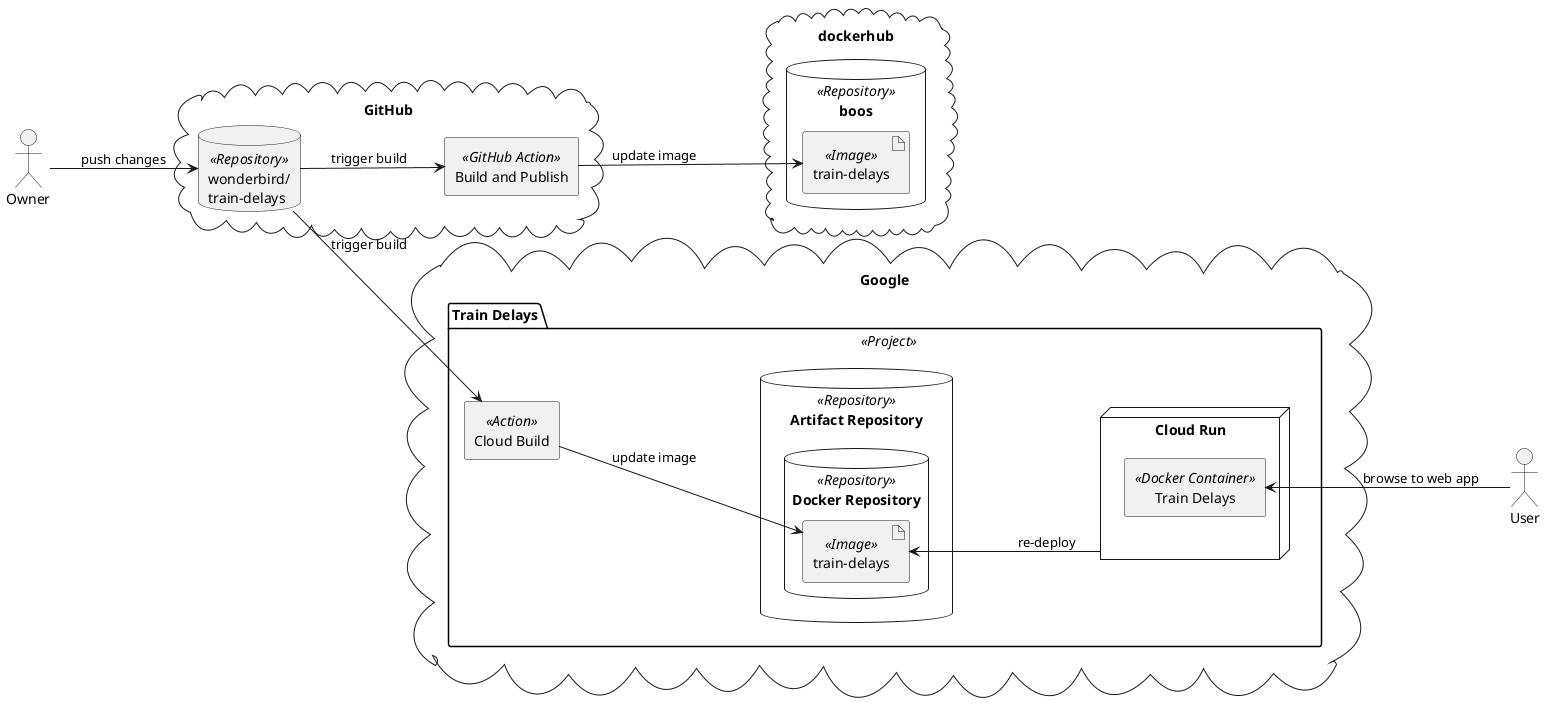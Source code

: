 @startuml
left to right direction

actor Owner as owner
actor User as user

cloud GitHub {
    database "wonderbird/\ntrain-delays" <<Repository>> as gh_repo
    agent "Build and Publish" <<GitHub Action>> as gh_build
}

cloud dockerhub {
    database "boos" <<Repository>> {
        artifact "train-delays" <<Image>> as docker_image
    }
}

cloud "Google" {
    package "Train Delays" <<Project>> {
        agent "Cloud Build" <<Action>> as google_build

        database "Artifact Repository" <<Repository>> {
            database "Docker Repository" <<Repository>> {
                artifact "train-delays" <<Image>> as google_image
            }
        }

        node "Cloud Run" as google_cloud_run {
            agent "Train Delays" <<Docker Container>> as google_container
        }
    }
}

owner --> gh_repo: push changes
gh_repo --> gh_build: trigger build
gh_repo --> google_build: trigger build

gh_build --> docker_image: update image

google_build --> google_image: update image
google_image <-- google_cloud_run: re-deploy

google_container <-- user: browse to web app
@enduml
